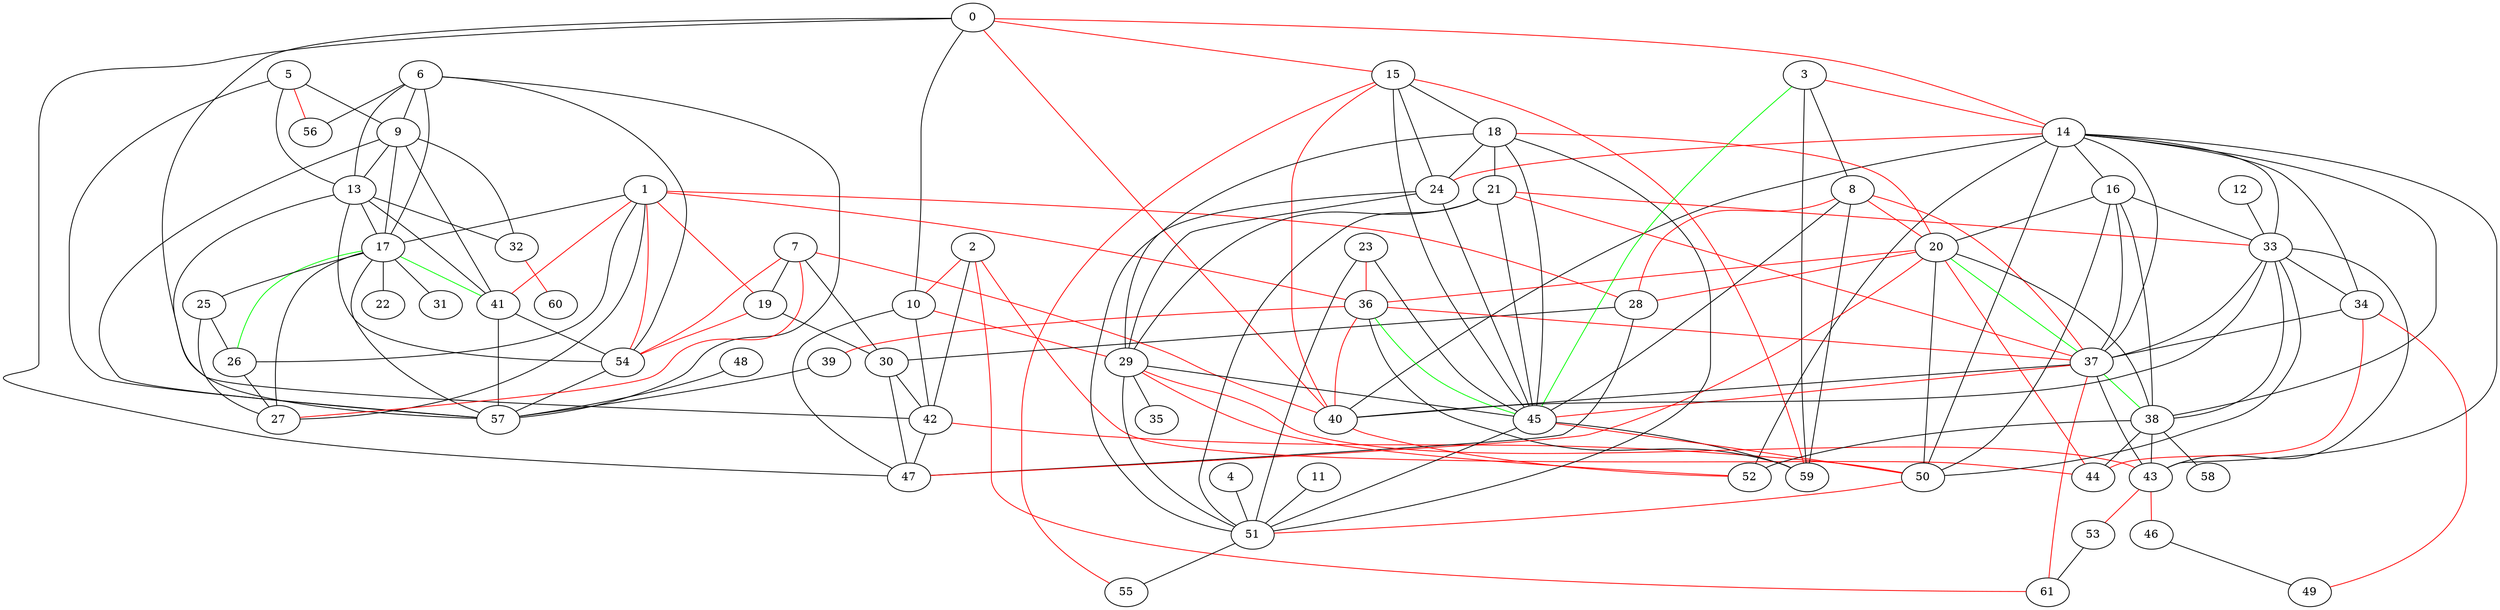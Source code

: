 graph {
	0 -- 10
	0 -- 14 [color=red]
	0 -- 15 [color=red]
	0 -- 40 [color=red]
	0 -- 42
	0 -- 47
	1 -- 17
	1 -- 19 [color=red]
	1 -- 26
	1 -- 27
	1 -- 28 [color=red]
	1 -- 36 [color=red]
	1 -- 41 [color=red]
	1 -- 54 [color=red]
	2 -- 10 [color=red]
	2 -- 42
	2 -- 44 [color=red]
	2 -- 61 [color=red]
	3 -- 8
	3 -- 14 [color=red]
	3 -- 59
	4 -- 51
	5 -- 9
	5 -- 13
	5 -- 56 [color=red]
	5 -- 57
	6 -- 9
	6 -- 13
	6 -- 17
	6 -- 54
	6 -- 56
	6 -- 57
	7 -- 19
	7 -- 27 [color=red]
	7 -- 30
	7 -- 40 [color=red]
	7 -- 54 [color=red]
	8 -- 20 [color=red]
	8 -- 28 [color=red]
	8 -- 37 [color=red]
	8 -- 45
	8 -- 59
	9 -- 13
	9 -- 17
	9 -- 32
	9 -- 41
	9 -- 57
	10 -- 29 [color=red]
	10 -- 42
	10 -- 47
	11 -- 51
	12 -- 33
	13 -- 17
	13 -- 32
	13 -- 41
	13 -- 54
	13 -- 57
	14 -- 16
	14 -- 24 [color=red]
	14 -- 33
	14 -- 34
	14 -- 37
	14 -- 38
	14 -- 40
	14 -- 43
	14 -- 50
	14 -- 52
	15 -- 18
	15 -- 24
	15 -- 40 [color=red]
	15 -- 45
	15 -- 55 [color=red]
	15 -- 59 [color=red]
	16 -- 20
	16 -- 33
	16 -- 37
	16 -- 38
	16 -- 50
	17 -- 22
	17 -- 25
	17 -- 27
	17 -- 31
	17 -- 57
	18 -- 20 [color=red]
	18 -- 21
	18 -- 24
	18 -- 29
	18 -- 45
	18 -- 51
	19 -- 30
	19 -- 54 [color=red]
	20 -- 28 [color=red]
	20 -- 36 [color=red]
	20 -- 38
	20 -- 44 [color=red]
	20 -- 47 [color=red]
	20 -- 50
	21 -- 29
	21 -- 33 [color=red]
	21 -- 37 [color=red]
	21 -- 45
	21 -- 51
	23 -- 36 [color=red]
	23 -- 45
	23 -- 51
	24 -- 29
	24 -- 45
	24 -- 51
	25 -- 26
	25 -- 27
	26 -- 27
	28 -- 30
	28 -- 47
	29 -- 35
	29 -- 43 [color=red]
	29 -- 45
	29 -- 51
	29 -- 52 [color=red]
	30 -- 42
	30 -- 47
	32 -- 60 [color=red]
	33 -- 34
	33 -- 37
	33 -- 38
	33 -- 40
	33 -- 43
	33 -- 50
	34 -- 37
	34 -- 44 [color=red]
	34 -- 49 [color=red]
	36 -- 37 [color=red]
	36 -- 39 [color=red]
	36 -- 40 [color=red]
	36 -- 59
	37 -- 40
	37 -- 43
	37 -- 45 [color=red]
	37 -- 61 [color=red]
	38 -- 43
	38 -- 44
	38 -- 52
	38 -- 58
	39 -- 57
	40 -- 52 [color=red]
	41 -- 54
	41 -- 57
	42 -- 47
	42 -- 50 [color=red]
	43 -- 46 [color=red]
	43 -- 53 [color=red]
	45 -- 50 [color=red]
	45 -- 51
	45 -- 59
	46 -- 49
	48 -- 57
	50 -- 51 [color=red]
	51 -- 55
	53 -- 61
	54 -- 57
	3 -- 45 [color=green]
	17 -- 26 [color=green]
	17 -- 41 [color=green]
	20 -- 37 [color=green]
	36 -- 45 [color=green]
	37 -- 38 [color=green]
}
